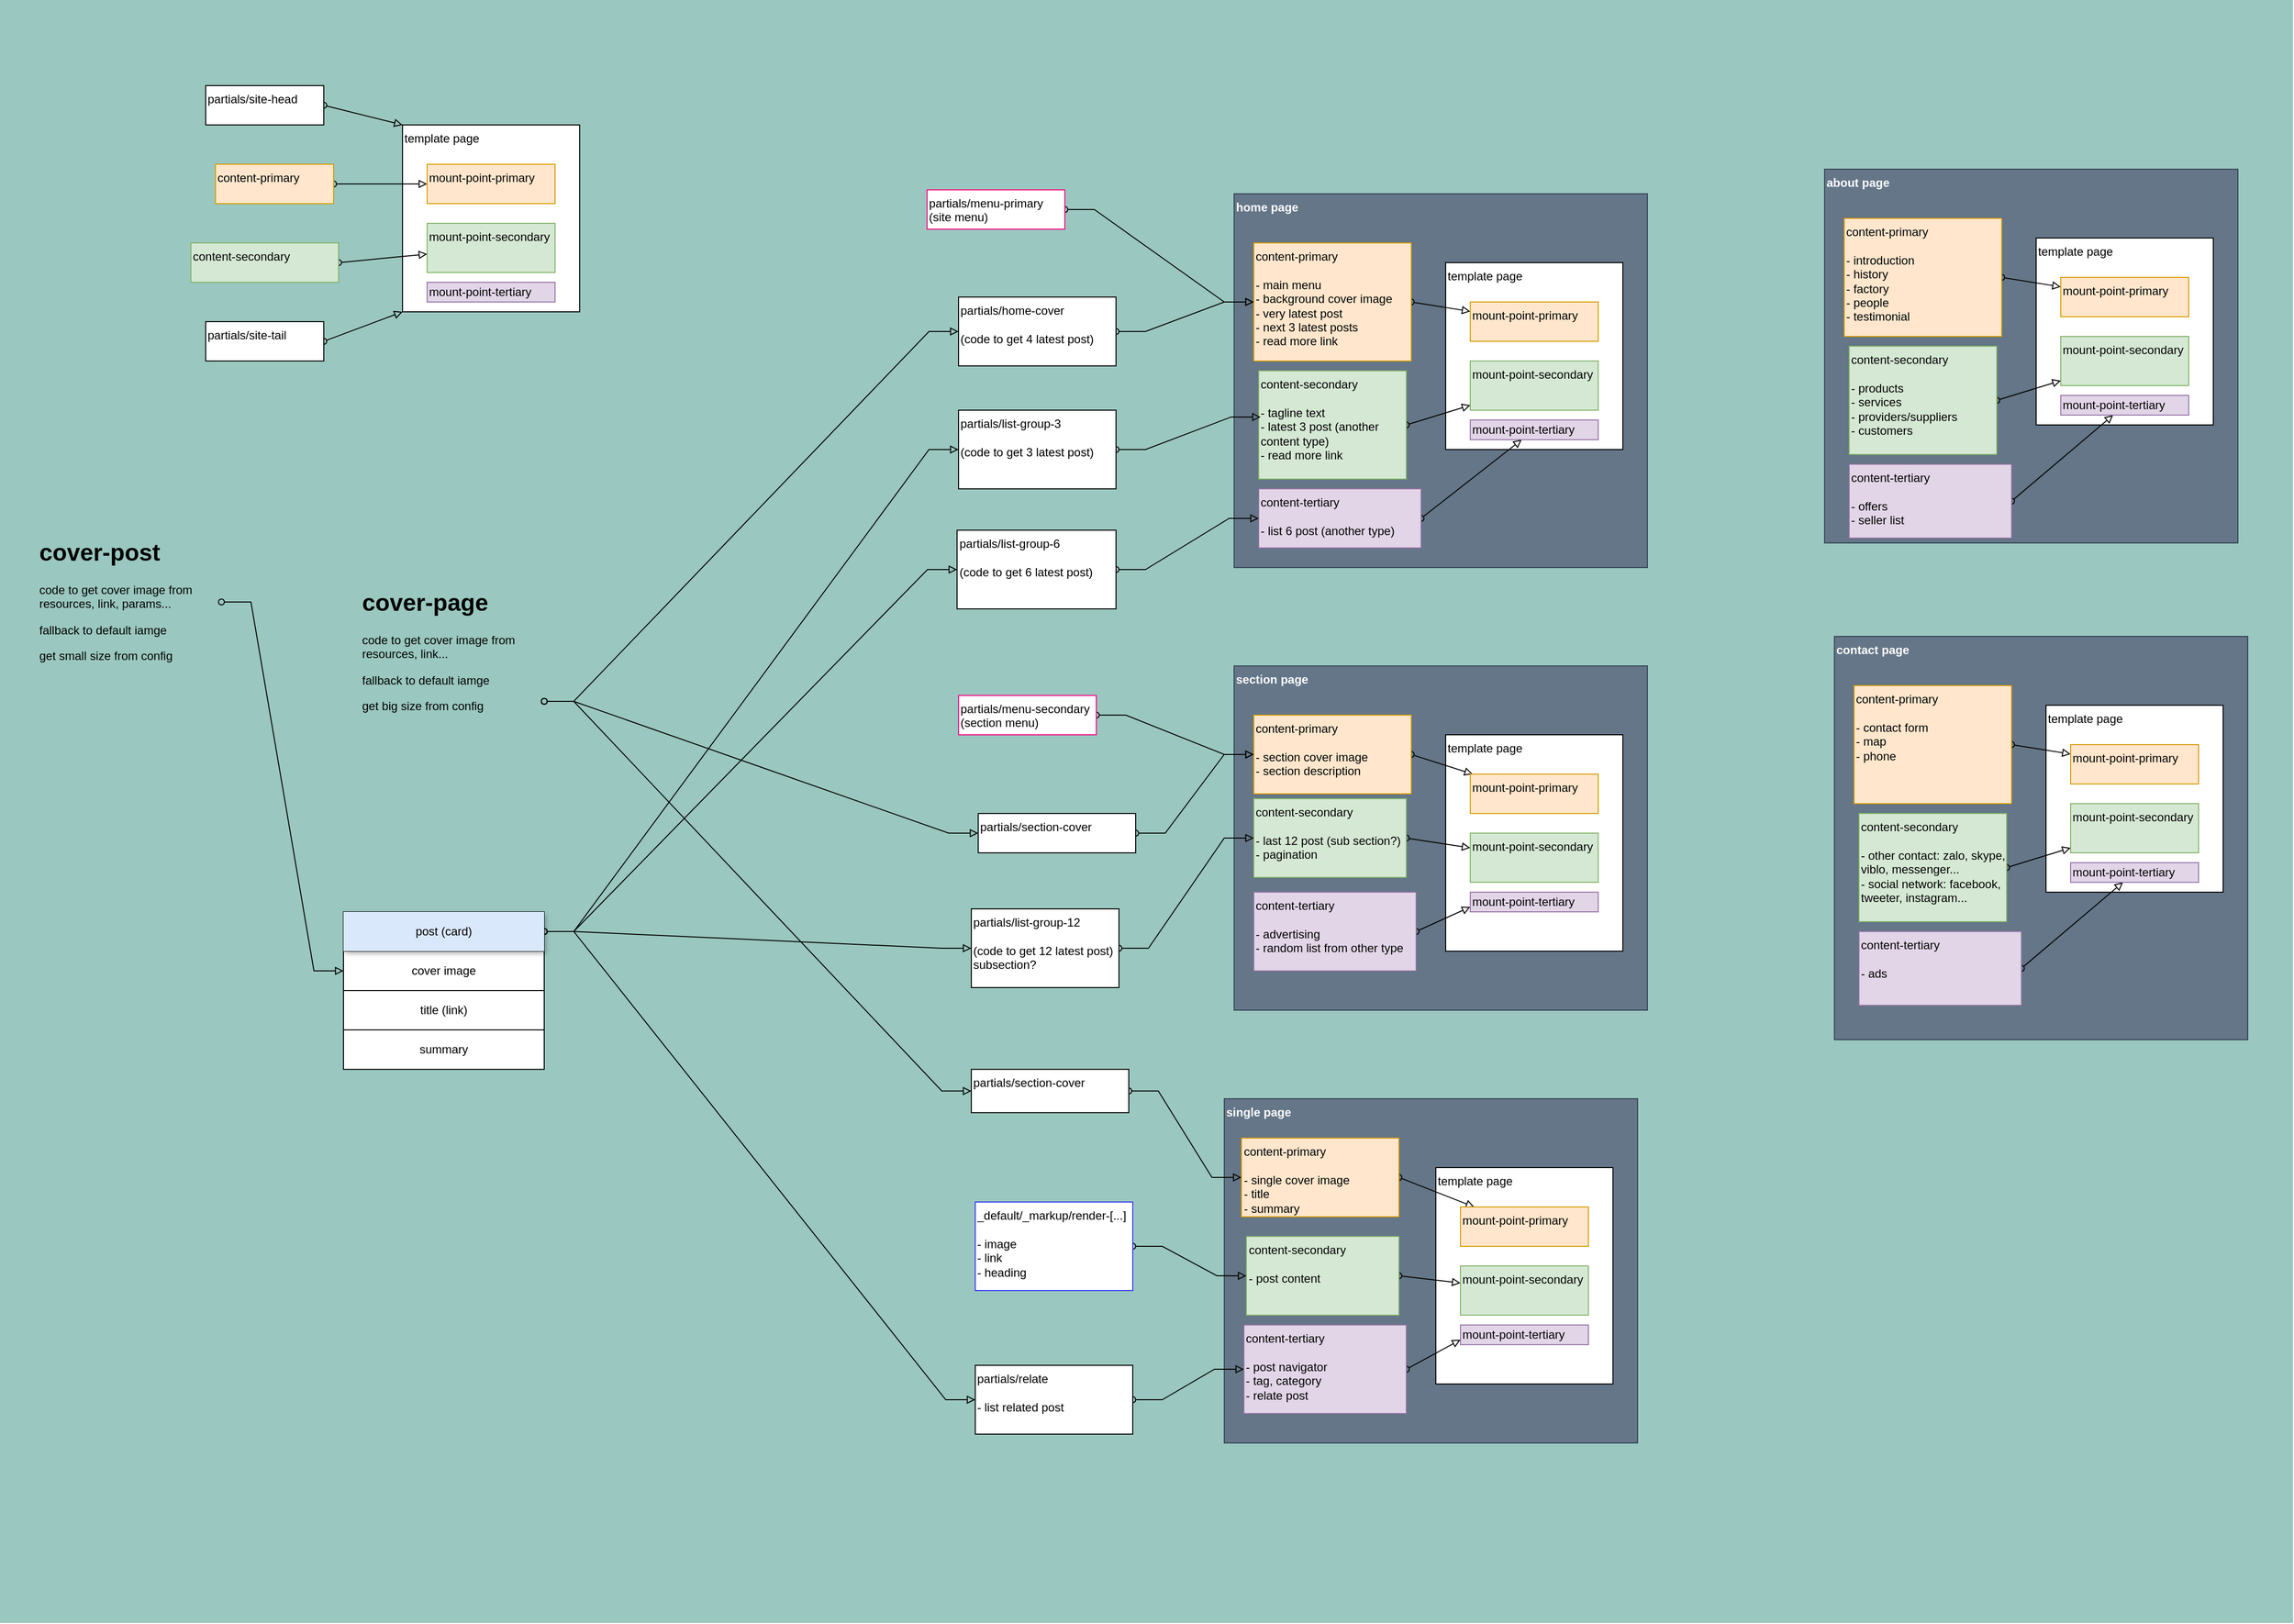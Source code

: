 <mxfile version="13.5.8" type="github">
  <diagram id="3CC6cZOWKc5HPjwIYp_i" name="Page-1">
    <mxGraphModel dx="5891" dy="1830" grid="0" gridSize="10" guides="1" tooltips="1" connect="1" arrows="1" fold="1" page="1" pageScale="1" pageWidth="2336" pageHeight="1654" background="none" math="0" shadow="0">
      <root>
        <mxCell id="0" />
        <mxCell id="1" parent="0" />
        <mxCell id="oxWnM6yqkFeoa61_ei15-1" value="" style="rounded=0;whiteSpace=wrap;html=1;strokeColor=none;fillColor=#9AC7BF;" vertex="1" parent="1">
          <mxGeometry x="-2336" width="2330" height="1650" as="geometry" />
        </mxCell>
        <mxCell id="9Z9RfsvURIoyUKrnc7gD-143" value="single page" style="rounded=0;whiteSpace=wrap;html=1;glass=0;fontSize=12;align=left;fillColor=#647687;strokeColor=#314354;fontColor=#ffffff;verticalAlign=top;fontStyle=1;" parent="1" vertex="1">
          <mxGeometry x="-1092" y="1117" width="420" height="350" as="geometry" />
        </mxCell>
        <mxCell id="9Z9RfsvURIoyUKrnc7gD-97" value="home page" style="rounded=0;whiteSpace=wrap;html=1;glass=0;fontSize=12;align=left;fillColor=#647687;strokeColor=#314354;fontColor=#ffffff;verticalAlign=top;fontStyle=1;" parent="1" vertex="1">
          <mxGeometry x="-1082" y="197" width="420" height="380" as="geometry" />
        </mxCell>
        <mxCell id="9Z9RfsvURIoyUKrnc7gD-37" value="template page" style="rounded=0;whiteSpace=wrap;html=1;align=left;verticalAlign=top;" parent="1" vertex="1">
          <mxGeometry x="-1927" y="127" width="180" height="190" as="geometry" />
        </mxCell>
        <mxCell id="9Z9RfsvURIoyUKrnc7gD-51" style="edgeStyle=none;rounded=0;orthogonalLoop=1;jettySize=auto;html=1;exitX=1;exitY=0.5;exitDx=0;exitDy=0;startArrow=oval;startFill=0;endArrow=block;endFill=0;fontSize=12;" parent="1" source="9Z9RfsvURIoyUKrnc7gD-38" target="9Z9RfsvURIoyUKrnc7gD-43" edge="1">
          <mxGeometry relative="1" as="geometry" />
        </mxCell>
        <mxCell id="9Z9RfsvURIoyUKrnc7gD-38" value="content-primary" style="rounded=0;whiteSpace=wrap;html=1;align=left;verticalAlign=top;fillColor=#ffe6cc;strokeColor=#d79b00;" parent="1" vertex="1">
          <mxGeometry x="-2117" y="167" width="120" height="40" as="geometry" />
        </mxCell>
        <mxCell id="9Z9RfsvURIoyUKrnc7gD-43" value="mount-point-primary" style="whiteSpace=wrap;html=1;rounded=0;align=left;verticalAlign=top;strokeColor=#d79b00;fillColor=#ffe6cc;" parent="1" vertex="1">
          <mxGeometry x="-1902" y="167" width="130" height="40" as="geometry" />
        </mxCell>
        <mxCell id="9Z9RfsvURIoyUKrnc7gD-45" value="mount-point-secondary" style="whiteSpace=wrap;html=1;rounded=0;align=left;verticalAlign=top;strokeColor=#82b366;fillColor=#d5e8d4;" parent="1" vertex="1">
          <mxGeometry x="-1902" y="227" width="130" height="50" as="geometry" />
        </mxCell>
        <mxCell id="9Z9RfsvURIoyUKrnc7gD-52" style="edgeStyle=none;rounded=0;orthogonalLoop=1;jettySize=auto;html=1;exitX=1;exitY=0.5;exitDx=0;exitDy=0;startArrow=oval;startFill=0;endArrow=block;endFill=0;fontSize=12;" parent="1" source="9Z9RfsvURIoyUKrnc7gD-46" target="9Z9RfsvURIoyUKrnc7gD-45" edge="1">
          <mxGeometry relative="1" as="geometry" />
        </mxCell>
        <mxCell id="9Z9RfsvURIoyUKrnc7gD-46" value="content-secondary" style="rounded=0;whiteSpace=wrap;html=1;align=left;verticalAlign=top;fillColor=#d5e8d4;strokeColor=#82b366;" parent="1" vertex="1">
          <mxGeometry x="-2142" y="247" width="150" height="40" as="geometry" />
        </mxCell>
        <mxCell id="9Z9RfsvURIoyUKrnc7gD-56" style="edgeStyle=none;rounded=0;orthogonalLoop=1;jettySize=auto;html=1;exitX=1;exitY=0.5;exitDx=0;exitDy=0;entryX=0;entryY=0;entryDx=0;entryDy=0;startArrow=oval;startFill=0;endArrow=block;endFill=0;fontSize=12;" parent="1" source="9Z9RfsvURIoyUKrnc7gD-53" target="9Z9RfsvURIoyUKrnc7gD-37" edge="1">
          <mxGeometry relative="1" as="geometry" />
        </mxCell>
        <mxCell id="9Z9RfsvURIoyUKrnc7gD-53" value="partials/site-head" style="rounded=0;whiteSpace=wrap;html=1;align=left;verticalAlign=top;" parent="1" vertex="1">
          <mxGeometry x="-2127" y="87" width="120" height="40" as="geometry" />
        </mxCell>
        <mxCell id="9Z9RfsvURIoyUKrnc7gD-55" style="edgeStyle=none;rounded=0;orthogonalLoop=1;jettySize=auto;html=1;exitX=1;exitY=0.5;exitDx=0;exitDy=0;entryX=0;entryY=1;entryDx=0;entryDy=0;startArrow=oval;startFill=0;endArrow=block;endFill=0;fontSize=12;" parent="1" source="9Z9RfsvURIoyUKrnc7gD-54" target="9Z9RfsvURIoyUKrnc7gD-37" edge="1">
          <mxGeometry relative="1" as="geometry" />
        </mxCell>
        <mxCell id="9Z9RfsvURIoyUKrnc7gD-54" value="partials/site-tail" style="rounded=0;whiteSpace=wrap;html=1;align=left;verticalAlign=top;" parent="1" vertex="1">
          <mxGeometry x="-2127" y="327" width="120" height="40" as="geometry" />
        </mxCell>
        <mxCell id="9Z9RfsvURIoyUKrnc7gD-68" value="template page" style="rounded=0;whiteSpace=wrap;html=1;align=left;verticalAlign=top;" parent="1" vertex="1">
          <mxGeometry x="-867" y="267" width="180" height="190" as="geometry" />
        </mxCell>
        <mxCell id="9Z9RfsvURIoyUKrnc7gD-69" style="edgeStyle=none;rounded=0;orthogonalLoop=1;jettySize=auto;html=1;exitX=1;exitY=0.5;exitDx=0;exitDy=0;startArrow=oval;startFill=0;endArrow=block;endFill=0;fontSize=12;" parent="1" source="9Z9RfsvURIoyUKrnc7gD-70" target="9Z9RfsvURIoyUKrnc7gD-71" edge="1">
          <mxGeometry relative="1" as="geometry" />
        </mxCell>
        <mxCell id="9Z9RfsvURIoyUKrnc7gD-70" value="content-primary&lt;br&gt;&lt;br&gt;- main menu&lt;br&gt;- background cover image&lt;br&gt;-&amp;nbsp;very latest post&lt;br&gt;- next 3 latest posts&lt;br&gt;- read more link" style="rounded=0;whiteSpace=wrap;html=1;align=left;verticalAlign=top;fillColor=#ffe6cc;strokeColor=#d79b00;" parent="1" vertex="1">
          <mxGeometry x="-1062" y="247" width="160" height="120" as="geometry" />
        </mxCell>
        <mxCell id="9Z9RfsvURIoyUKrnc7gD-71" value="mount-point-primary" style="whiteSpace=wrap;html=1;rounded=0;align=left;verticalAlign=top;strokeColor=#d79b00;fillColor=#ffe6cc;" parent="1" vertex="1">
          <mxGeometry x="-842" y="307" width="130" height="40" as="geometry" />
        </mxCell>
        <mxCell id="9Z9RfsvURIoyUKrnc7gD-72" value="mount-point-secondary" style="whiteSpace=wrap;html=1;rounded=0;align=left;verticalAlign=top;strokeColor=#82b366;fillColor=#d5e8d4;" parent="1" vertex="1">
          <mxGeometry x="-842" y="367" width="130" height="50" as="geometry" />
        </mxCell>
        <mxCell id="9Z9RfsvURIoyUKrnc7gD-73" style="edgeStyle=none;rounded=0;orthogonalLoop=1;jettySize=auto;html=1;exitX=1;exitY=0.5;exitDx=0;exitDy=0;startArrow=oval;startFill=0;endArrow=block;endFill=0;fontSize=12;" parent="1" source="9Z9RfsvURIoyUKrnc7gD-74" target="9Z9RfsvURIoyUKrnc7gD-72" edge="1">
          <mxGeometry relative="1" as="geometry" />
        </mxCell>
        <mxCell id="9Z9RfsvURIoyUKrnc7gD-74" value="content-secondary&lt;br&gt;&lt;br&gt;- tagline text&lt;br&gt;- latest 3 post (another content type)&lt;br&gt;- read more link" style="rounded=0;whiteSpace=wrap;html=1;align=left;verticalAlign=top;fillColor=#d5e8d4;strokeColor=#82b366;" parent="1" vertex="1">
          <mxGeometry x="-1057" y="377" width="150" height="110" as="geometry" />
        </mxCell>
        <mxCell id="9Z9RfsvURIoyUKrnc7gD-98" value="section page" style="rounded=0;whiteSpace=wrap;html=1;glass=0;fontSize=12;align=left;fillColor=#647687;strokeColor=#314354;fontColor=#ffffff;verticalAlign=top;fontStyle=1;" parent="1" vertex="1">
          <mxGeometry x="-1082" y="677" width="420" height="350" as="geometry" />
        </mxCell>
        <mxCell id="9Z9RfsvURIoyUKrnc7gD-99" value="template page" style="rounded=0;whiteSpace=wrap;html=1;align=left;verticalAlign=top;" parent="1" vertex="1">
          <mxGeometry x="-867" y="747" width="180" height="220" as="geometry" />
        </mxCell>
        <mxCell id="9Z9RfsvURIoyUKrnc7gD-100" style="edgeStyle=none;rounded=0;orthogonalLoop=1;jettySize=auto;html=1;exitX=1;exitY=0.5;exitDx=0;exitDy=0;startArrow=oval;startFill=0;endArrow=block;endFill=0;fontSize=12;" parent="1" source="9Z9RfsvURIoyUKrnc7gD-101" target="9Z9RfsvURIoyUKrnc7gD-102" edge="1">
          <mxGeometry relative="1" as="geometry" />
        </mxCell>
        <mxCell id="9Z9RfsvURIoyUKrnc7gD-101" value="content-primary&lt;br&gt;&lt;br&gt;- section cover image&lt;br&gt;- section description" style="rounded=0;whiteSpace=wrap;html=1;align=left;verticalAlign=top;fillColor=#ffe6cc;strokeColor=#d79b00;" parent="1" vertex="1">
          <mxGeometry x="-1062" y="727" width="160" height="80" as="geometry" />
        </mxCell>
        <mxCell id="9Z9RfsvURIoyUKrnc7gD-102" value="mount-point-primary" style="whiteSpace=wrap;html=1;rounded=0;align=left;verticalAlign=top;strokeColor=#d79b00;fillColor=#ffe6cc;" parent="1" vertex="1">
          <mxGeometry x="-842" y="787" width="130" height="40" as="geometry" />
        </mxCell>
        <mxCell id="9Z9RfsvURIoyUKrnc7gD-103" value="mount-point-secondary" style="whiteSpace=wrap;html=1;rounded=0;align=left;verticalAlign=top;strokeColor=#82b366;fillColor=#d5e8d4;" parent="1" vertex="1">
          <mxGeometry x="-842" y="847" width="130" height="50" as="geometry" />
        </mxCell>
        <mxCell id="9Z9RfsvURIoyUKrnc7gD-104" style="edgeStyle=none;rounded=0;orthogonalLoop=1;jettySize=auto;html=1;exitX=1;exitY=0.5;exitDx=0;exitDy=0;startArrow=oval;startFill=0;endArrow=block;endFill=0;fontSize=12;" parent="1" source="9Z9RfsvURIoyUKrnc7gD-105" target="9Z9RfsvURIoyUKrnc7gD-103" edge="1">
          <mxGeometry relative="1" as="geometry" />
        </mxCell>
        <mxCell id="9Z9RfsvURIoyUKrnc7gD-105" value="content-secondary&lt;br&gt;&lt;br&gt;- last 12 post (sub section?)&lt;br&gt;- pagination" style="rounded=0;whiteSpace=wrap;html=1;align=left;verticalAlign=top;fillColor=#d5e8d4;strokeColor=#82b366;" parent="1" vertex="1">
          <mxGeometry x="-1062" y="812" width="155" height="80" as="geometry" />
        </mxCell>
        <mxCell id="9Z9RfsvURIoyUKrnc7gD-107" value="" style="edgeStyle=entityRelationEdgeStyle;rounded=0;orthogonalLoop=1;jettySize=auto;html=1;startArrow=oval;startFill=0;endArrow=block;endFill=0;fontSize=12;" parent="1" source="9Z9RfsvURIoyUKrnc7gD-106" target="9Z9RfsvURIoyUKrnc7gD-70" edge="1">
          <mxGeometry relative="1" as="geometry" />
        </mxCell>
        <mxCell id="9Z9RfsvURIoyUKrnc7gD-106" value="partials/menu-primary&lt;br&gt;(site menu)" style="rounded=0;whiteSpace=wrap;html=1;align=left;verticalAlign=top;strokeColor=#FF0080;" parent="1" vertex="1">
          <mxGeometry x="-1394" y="193" width="140" height="40" as="geometry" />
        </mxCell>
        <mxCell id="9Z9RfsvURIoyUKrnc7gD-108" value="mount-point-tertiary" style="rounded=0;whiteSpace=wrap;html=1;glass=0;fontSize=12;align=left;fillColor=#e1d5e7;strokeColor=#9673a6;" parent="1" vertex="1">
          <mxGeometry x="-1902" y="287" width="130" height="20" as="geometry" />
        </mxCell>
        <mxCell id="9Z9RfsvURIoyUKrnc7gD-109" value="mount-point-tertiary" style="rounded=0;whiteSpace=wrap;html=1;glass=0;fontSize=12;align=left;fillColor=#e1d5e7;strokeColor=#9673a6;" parent="1" vertex="1">
          <mxGeometry x="-842" y="907" width="130" height="20" as="geometry" />
        </mxCell>
        <mxCell id="9Z9RfsvURIoyUKrnc7gD-111" style="edgeStyle=none;rounded=0;orthogonalLoop=1;jettySize=auto;html=1;exitX=1;exitY=0.5;exitDx=0;exitDy=0;entryX=0;entryY=0.75;entryDx=0;entryDy=0;startArrow=oval;startFill=0;endArrow=block;endFill=0;fontSize=12;" parent="1" source="9Z9RfsvURIoyUKrnc7gD-110" target="9Z9RfsvURIoyUKrnc7gD-109" edge="1">
          <mxGeometry relative="1" as="geometry" />
        </mxCell>
        <mxCell id="9Z9RfsvURIoyUKrnc7gD-110" value="content-tertiary&lt;br&gt;&lt;br&gt;- advertising&lt;br&gt;- random list from other type" style="rounded=0;whiteSpace=wrap;html=1;align=left;verticalAlign=top;fillColor=#e1d5e7;strokeColor=#9673a6;" parent="1" vertex="1">
          <mxGeometry x="-1062" y="907" width="165" height="80" as="geometry" />
        </mxCell>
        <mxCell id="9Z9RfsvURIoyUKrnc7gD-115" style="edgeStyle=entityRelationEdgeStyle;rounded=0;orthogonalLoop=1;jettySize=auto;html=1;exitX=1;exitY=0.5;exitDx=0;exitDy=0;entryX=0;entryY=0.5;entryDx=0;entryDy=0;startArrow=oval;startFill=0;endArrow=block;endFill=0;fontSize=12;" parent="1" source="9Z9RfsvURIoyUKrnc7gD-114" target="9Z9RfsvURIoyUKrnc7gD-70" edge="1">
          <mxGeometry relative="1" as="geometry" />
        </mxCell>
        <mxCell id="9Z9RfsvURIoyUKrnc7gD-114" value="partials/home-cover&lt;br&gt;&lt;br&gt;(code to get 4 latest post)" style="rounded=0;whiteSpace=wrap;html=1;align=left;verticalAlign=top;" parent="1" vertex="1">
          <mxGeometry x="-1362" y="302" width="160" height="70" as="geometry" />
        </mxCell>
        <mxCell id="9Z9RfsvURIoyUKrnc7gD-117" style="edgeStyle=entityRelationEdgeStyle;rounded=0;orthogonalLoop=1;jettySize=auto;html=1;exitX=1;exitY=0.5;exitDx=0;exitDy=0;entryX=0.013;entryY=0.427;entryDx=0;entryDy=0;entryPerimeter=0;startArrow=oval;startFill=0;endArrow=block;endFill=0;fontSize=12;" parent="1" source="9Z9RfsvURIoyUKrnc7gD-116" target="9Z9RfsvURIoyUKrnc7gD-74" edge="1">
          <mxGeometry relative="1" as="geometry" />
        </mxCell>
        <mxCell id="9Z9RfsvURIoyUKrnc7gD-116" value="partials/list-group-3&lt;br&gt;&lt;br&gt;(code to get 3 latest post)" style="rounded=0;whiteSpace=wrap;html=1;align=left;verticalAlign=top;" parent="1" vertex="1">
          <mxGeometry x="-1362" y="417" width="160" height="80" as="geometry" />
        </mxCell>
        <mxCell id="9Z9RfsvURIoyUKrnc7gD-120" style="edgeStyle=none;rounded=0;orthogonalLoop=1;jettySize=auto;html=1;exitX=1;exitY=0.5;exitDx=0;exitDy=0;startArrow=oval;startFill=0;endArrow=block;endFill=0;fontSize=12;" parent="1" source="9Z9RfsvURIoyUKrnc7gD-118" target="9Z9RfsvURIoyUKrnc7gD-119" edge="1">
          <mxGeometry relative="1" as="geometry" />
        </mxCell>
        <mxCell id="9Z9RfsvURIoyUKrnc7gD-118" value="content-tertiary&lt;br&gt;&lt;br&gt;- list 6 post (another type)" style="rounded=0;whiteSpace=wrap;html=1;align=left;verticalAlign=top;fillColor=#e1d5e7;strokeColor=#9673a6;" parent="1" vertex="1">
          <mxGeometry x="-1057" y="497" width="165" height="60" as="geometry" />
        </mxCell>
        <mxCell id="9Z9RfsvURIoyUKrnc7gD-119" value="mount-point-tertiary" style="rounded=0;whiteSpace=wrap;html=1;glass=0;fontSize=12;align=left;fillColor=#e1d5e7;strokeColor=#9673a6;" parent="1" vertex="1">
          <mxGeometry x="-842" y="427" width="130" height="20" as="geometry" />
        </mxCell>
        <mxCell id="9Z9RfsvURIoyUKrnc7gD-122" style="edgeStyle=entityRelationEdgeStyle;rounded=0;orthogonalLoop=1;jettySize=auto;html=1;exitX=1;exitY=0.5;exitDx=0;exitDy=0;startArrow=oval;startFill=0;endArrow=block;endFill=0;fontSize=12;" parent="1" source="9Z9RfsvURIoyUKrnc7gD-121" target="9Z9RfsvURIoyUKrnc7gD-118" edge="1">
          <mxGeometry relative="1" as="geometry" />
        </mxCell>
        <mxCell id="9Z9RfsvURIoyUKrnc7gD-121" value="partials/list-group-6&lt;br&gt;&lt;br&gt;(code to get 6 latest post)" style="rounded=0;whiteSpace=wrap;html=1;align=left;verticalAlign=top;" parent="1" vertex="1">
          <mxGeometry x="-1363.5" y="539" width="161.5" height="80" as="geometry" />
        </mxCell>
        <mxCell id="9Z9RfsvURIoyUKrnc7gD-125" style="edgeStyle=entityRelationEdgeStyle;rounded=0;orthogonalLoop=1;jettySize=auto;html=1;exitX=1;exitY=0.75;exitDx=0;exitDy=0;startArrow=oval;startFill=0;endArrow=block;endFill=0;fontSize=12;" parent="1" source="9Z9RfsvURIoyUKrnc7gD-124" target="9Z9RfsvURIoyUKrnc7gD-114" edge="1">
          <mxGeometry relative="1" as="geometry" />
        </mxCell>
        <mxCell id="9Z9RfsvURIoyUKrnc7gD-128" style="edgeStyle=entityRelationEdgeStyle;rounded=0;orthogonalLoop=1;jettySize=auto;html=1;exitX=1;exitY=0.75;exitDx=0;exitDy=0;entryX=0;entryY=0.5;entryDx=0;entryDy=0;startArrow=oval;startFill=0;endArrow=block;endFill=0;fontSize=12;" parent="1" source="9Z9RfsvURIoyUKrnc7gD-124" target="9Z9RfsvURIoyUKrnc7gD-127" edge="1">
          <mxGeometry relative="1" as="geometry" />
        </mxCell>
        <mxCell id="9Z9RfsvURIoyUKrnc7gD-154" style="edgeStyle=entityRelationEdgeStyle;rounded=0;orthogonalLoop=1;jettySize=auto;html=1;exitX=1;exitY=0.75;exitDx=0;exitDy=0;startArrow=oval;startFill=0;endArrow=block;endFill=0;fontSize=12;entryX=0;entryY=0.5;entryDx=0;entryDy=0;" parent="1" source="9Z9RfsvURIoyUKrnc7gD-124" target="9Z9RfsvURIoyUKrnc7gD-215" edge="1">
          <mxGeometry relative="1" as="geometry">
            <mxPoint x="-1252" y="1237" as="targetPoint" />
          </mxGeometry>
        </mxCell>
        <mxCell id="9Z9RfsvURIoyUKrnc7gD-124" value="&lt;h1&gt;cover-page&lt;/h1&gt;&lt;p&gt;code to get cover image from resources, link...&lt;/p&gt;&lt;p&gt;fallback to default iamge&lt;/p&gt;&lt;p&gt;get big size from config&lt;/p&gt;" style="text;html=1;strokeColor=none;fillColor=none;spacing=5;spacingTop=-20;whiteSpace=wrap;overflow=hidden;rounded=0;" parent="1" vertex="1">
          <mxGeometry x="-1973" y="593" width="190" height="160" as="geometry" />
        </mxCell>
        <mxCell id="9Z9RfsvURIoyUKrnc7gD-137" style="edgeStyle=entityRelationEdgeStyle;rounded=0;orthogonalLoop=1;jettySize=auto;html=1;exitX=1;exitY=0.5;exitDx=0;exitDy=0;startArrow=oval;startFill=0;endArrow=block;endFill=0;fontSize=12;" parent="1" source="9Z9RfsvURIoyUKrnc7gD-127" target="9Z9RfsvURIoyUKrnc7gD-101" edge="1">
          <mxGeometry relative="1" as="geometry" />
        </mxCell>
        <mxCell id="9Z9RfsvURIoyUKrnc7gD-127" value="partials/section-cover" style="rounded=0;whiteSpace=wrap;html=1;align=left;verticalAlign=top;" parent="1" vertex="1">
          <mxGeometry x="-1342" y="827" width="160" height="40" as="geometry" />
        </mxCell>
        <mxCell id="9Z9RfsvURIoyUKrnc7gD-133" style="edgeStyle=entityRelationEdgeStyle;rounded=0;orthogonalLoop=1;jettySize=auto;html=1;startArrow=oval;startFill=0;endArrow=block;endFill=0;fontSize=12;exitX=1;exitY=0.5;exitDx=0;exitDy=0;entryX=0;entryY=0.5;entryDx=0;entryDy=0;" parent="1" source="9Z9RfsvURIoyUKrnc7gD-129" target="9Z9RfsvURIoyUKrnc7gD-199" edge="1">
          <mxGeometry relative="1" as="geometry">
            <mxPoint x="-1622" y="627" as="sourcePoint" />
            <mxPoint x="-1582" y="702" as="targetPoint" />
          </mxGeometry>
        </mxCell>
        <mxCell id="9Z9RfsvURIoyUKrnc7gD-129" value="&lt;h1&gt;cover-post&lt;/h1&gt;&lt;p&gt;code to get cover image from resources, link, params...&lt;/p&gt;&lt;p&gt;fallback to default iamge&lt;/p&gt;&lt;p&gt;get small size from config&lt;/p&gt;" style="text;html=1;strokeColor=none;fillColor=none;spacing=5;spacingTop=-20;whiteSpace=wrap;overflow=hidden;rounded=0;" parent="1" vertex="1">
          <mxGeometry x="-2301" y="542" width="190" height="140" as="geometry" />
        </mxCell>
        <mxCell id="9Z9RfsvURIoyUKrnc7gD-131" style="edgeStyle=entityRelationEdgeStyle;rounded=0;orthogonalLoop=1;jettySize=auto;html=1;entryX=0;entryY=0.5;entryDx=0;entryDy=0;startArrow=oval;startFill=0;endArrow=block;endFill=0;fontSize=12;exitX=1;exitY=0.5;exitDx=0;exitDy=0;" parent="1" source="9Z9RfsvURIoyUKrnc7gD-197" target="9Z9RfsvURIoyUKrnc7gD-116" edge="1">
          <mxGeometry relative="1" as="geometry">
            <mxPoint x="-1528" y="554" as="sourcePoint" />
          </mxGeometry>
        </mxCell>
        <mxCell id="9Z9RfsvURIoyUKrnc7gD-132" style="edgeStyle=entityRelationEdgeStyle;rounded=0;orthogonalLoop=1;jettySize=auto;html=1;startArrow=oval;startFill=0;endArrow=block;endFill=0;fontSize=12;" parent="1" source="9Z9RfsvURIoyUKrnc7gD-197" target="9Z9RfsvURIoyUKrnc7gD-121" edge="1">
          <mxGeometry relative="1" as="geometry">
            <mxPoint x="-1505" y="512" as="sourcePoint" />
          </mxGeometry>
        </mxCell>
        <mxCell id="9Z9RfsvURIoyUKrnc7gD-136" style="edgeStyle=entityRelationEdgeStyle;rounded=0;orthogonalLoop=1;jettySize=auto;html=1;startArrow=oval;startFill=0;endArrow=block;endFill=0;fontSize=12;entryX=0;entryY=0.5;entryDx=0;entryDy=0;" parent="1" source="9Z9RfsvURIoyUKrnc7gD-197" target="9Z9RfsvURIoyUKrnc7gD-134" edge="1">
          <mxGeometry relative="1" as="geometry">
            <mxPoint x="-1462" y="724.5" as="sourcePoint" />
            <mxPoint x="-1362" y="947" as="targetPoint" />
          </mxGeometry>
        </mxCell>
        <mxCell id="9Z9RfsvURIoyUKrnc7gD-138" style="edgeStyle=entityRelationEdgeStyle;rounded=0;orthogonalLoop=1;jettySize=auto;html=1;exitX=1;exitY=0.5;exitDx=0;exitDy=0;startArrow=oval;startFill=0;endArrow=block;endFill=0;fontSize=12;" parent="1" source="9Z9RfsvURIoyUKrnc7gD-134" target="9Z9RfsvURIoyUKrnc7gD-105" edge="1">
          <mxGeometry relative="1" as="geometry" />
        </mxCell>
        <mxCell id="9Z9RfsvURIoyUKrnc7gD-134" value="partials/list-group-12&lt;br&gt;&lt;br&gt;(code to get 12 latest post)&lt;br&gt;subsection?&lt;br&gt;" style="rounded=0;whiteSpace=wrap;html=1;align=left;verticalAlign=top;" parent="1" vertex="1">
          <mxGeometry x="-1349" y="924" width="150" height="80" as="geometry" />
        </mxCell>
        <mxCell id="9Z9RfsvURIoyUKrnc7gD-142" style="edgeStyle=entityRelationEdgeStyle;rounded=0;orthogonalLoop=1;jettySize=auto;html=1;exitX=1;exitY=0.5;exitDx=0;exitDy=0;entryX=0;entryY=0.5;entryDx=0;entryDy=0;startArrow=oval;startFill=0;endArrow=block;endFill=0;fontSize=12;" parent="1" source="9Z9RfsvURIoyUKrnc7gD-140" target="9Z9RfsvURIoyUKrnc7gD-101" edge="1">
          <mxGeometry relative="1" as="geometry" />
        </mxCell>
        <mxCell id="9Z9RfsvURIoyUKrnc7gD-140" value="partials/menu-secondary&lt;br&gt;(section menu)" style="rounded=0;whiteSpace=wrap;html=1;align=left;verticalAlign=top;strokeColor=#FF0080;" parent="1" vertex="1">
          <mxGeometry x="-1362" y="707" width="140" height="40" as="geometry" />
        </mxCell>
        <mxCell id="9Z9RfsvURIoyUKrnc7gD-144" value="template page" style="rounded=0;whiteSpace=wrap;html=1;align=left;verticalAlign=top;" parent="1" vertex="1">
          <mxGeometry x="-877" y="1187" width="180" height="220" as="geometry" />
        </mxCell>
        <mxCell id="9Z9RfsvURIoyUKrnc7gD-145" style="edgeStyle=none;rounded=0;orthogonalLoop=1;jettySize=auto;html=1;exitX=1;exitY=0.5;exitDx=0;exitDy=0;startArrow=oval;startFill=0;endArrow=block;endFill=0;fontSize=12;" parent="1" source="9Z9RfsvURIoyUKrnc7gD-146" target="9Z9RfsvURIoyUKrnc7gD-147" edge="1">
          <mxGeometry relative="1" as="geometry" />
        </mxCell>
        <mxCell id="9Z9RfsvURIoyUKrnc7gD-146" value="content-primary&lt;br&gt;&lt;br&gt;- single cover image&lt;br&gt;- title&lt;br&gt;- summary" style="rounded=0;whiteSpace=wrap;html=1;align=left;verticalAlign=top;fillColor=#ffe6cc;strokeColor=#d79b00;" parent="1" vertex="1">
          <mxGeometry x="-1074.5" y="1157" width="160" height="80" as="geometry" />
        </mxCell>
        <mxCell id="9Z9RfsvURIoyUKrnc7gD-147" value="mount-point-primary" style="whiteSpace=wrap;html=1;rounded=0;align=left;verticalAlign=top;strokeColor=#d79b00;fillColor=#ffe6cc;" parent="1" vertex="1">
          <mxGeometry x="-852" y="1227" width="130" height="40" as="geometry" />
        </mxCell>
        <mxCell id="9Z9RfsvURIoyUKrnc7gD-148" value="mount-point-secondary" style="whiteSpace=wrap;html=1;rounded=0;align=left;verticalAlign=top;strokeColor=#82b366;fillColor=#d5e8d4;" parent="1" vertex="1">
          <mxGeometry x="-852" y="1287" width="130" height="50" as="geometry" />
        </mxCell>
        <mxCell id="9Z9RfsvURIoyUKrnc7gD-149" style="edgeStyle=none;rounded=0;orthogonalLoop=1;jettySize=auto;html=1;exitX=1;exitY=0.5;exitDx=0;exitDy=0;startArrow=oval;startFill=0;endArrow=block;endFill=0;fontSize=12;" parent="1" source="9Z9RfsvURIoyUKrnc7gD-150" target="9Z9RfsvURIoyUKrnc7gD-148" edge="1">
          <mxGeometry relative="1" as="geometry" />
        </mxCell>
        <mxCell id="9Z9RfsvURIoyUKrnc7gD-150" value="content-secondary&lt;br&gt;&lt;br&gt;- post content" style="rounded=0;whiteSpace=wrap;html=1;align=left;verticalAlign=top;fillColor=#d5e8d4;strokeColor=#82b366;" parent="1" vertex="1">
          <mxGeometry x="-1069.5" y="1257" width="155" height="80" as="geometry" />
        </mxCell>
        <mxCell id="9Z9RfsvURIoyUKrnc7gD-151" value="mount-point-tertiary" style="rounded=0;whiteSpace=wrap;html=1;glass=0;fontSize=12;align=left;fillColor=#e1d5e7;strokeColor=#9673a6;" parent="1" vertex="1">
          <mxGeometry x="-852" y="1347" width="130" height="20" as="geometry" />
        </mxCell>
        <mxCell id="9Z9RfsvURIoyUKrnc7gD-152" style="edgeStyle=none;rounded=0;orthogonalLoop=1;jettySize=auto;html=1;exitX=1;exitY=0.5;exitDx=0;exitDy=0;entryX=0;entryY=0.75;entryDx=0;entryDy=0;startArrow=oval;startFill=0;endArrow=block;endFill=0;fontSize=12;" parent="1" source="9Z9RfsvURIoyUKrnc7gD-153" target="9Z9RfsvURIoyUKrnc7gD-151" edge="1">
          <mxGeometry relative="1" as="geometry" />
        </mxCell>
        <mxCell id="9Z9RfsvURIoyUKrnc7gD-153" value="content-tertiary&lt;br&gt;&lt;br&gt;- post navigator&lt;br&gt;- tag, category&lt;br&gt;- relate post" style="rounded=0;whiteSpace=wrap;html=1;align=left;verticalAlign=top;fillColor=#e1d5e7;strokeColor=#9673a6;" parent="1" vertex="1">
          <mxGeometry x="-1072" y="1347" width="165" height="90" as="geometry" />
        </mxCell>
        <mxCell id="9Z9RfsvURIoyUKrnc7gD-156" style="edgeStyle=entityRelationEdgeStyle;rounded=0;orthogonalLoop=1;jettySize=auto;html=1;exitX=1;exitY=0.5;exitDx=0;exitDy=0;startArrow=oval;startFill=0;endArrow=block;endFill=0;fontSize=12;" parent="1" source="9Z9RfsvURIoyUKrnc7gD-155" target="9Z9RfsvURIoyUKrnc7gD-150" edge="1">
          <mxGeometry relative="1" as="geometry" />
        </mxCell>
        <mxCell id="9Z9RfsvURIoyUKrnc7gD-155" value="_default/_markup/render-[...]&lt;br&gt;&lt;br&gt;- image&lt;br&gt;- link&lt;br&gt;- heading" style="rounded=0;whiteSpace=wrap;html=1;align=left;verticalAlign=top;strokeColor=#3333FF;" parent="1" vertex="1">
          <mxGeometry x="-1345" y="1222" width="160" height="90" as="geometry" />
        </mxCell>
        <mxCell id="9Z9RfsvURIoyUKrnc7gD-158" style="edgeStyle=entityRelationEdgeStyle;rounded=0;orthogonalLoop=1;jettySize=auto;html=1;exitX=1;exitY=0.5;exitDx=0;exitDy=0;startArrow=oval;startFill=0;endArrow=block;endFill=0;fontSize=12;" parent="1" source="9Z9RfsvURIoyUKrnc7gD-157" target="9Z9RfsvURIoyUKrnc7gD-153" edge="1">
          <mxGeometry relative="1" as="geometry" />
        </mxCell>
        <mxCell id="9Z9RfsvURIoyUKrnc7gD-157" value="partials/relate&lt;br&gt;&lt;br&gt;- list related post" style="rounded=0;whiteSpace=wrap;html=1;align=left;verticalAlign=top;" parent="1" vertex="1">
          <mxGeometry x="-1345" y="1388" width="160" height="70" as="geometry" />
        </mxCell>
        <mxCell id="9Z9RfsvURIoyUKrnc7gD-160" value="about page" style="rounded=0;whiteSpace=wrap;html=1;glass=0;fontSize=12;align=left;fillColor=#647687;strokeColor=#314354;fontColor=#ffffff;verticalAlign=top;fontStyle=1;" parent="1" vertex="1">
          <mxGeometry x="-482" y="172" width="420" height="380" as="geometry" />
        </mxCell>
        <mxCell id="9Z9RfsvURIoyUKrnc7gD-161" value="template page" style="rounded=0;whiteSpace=wrap;html=1;align=left;verticalAlign=top;" parent="1" vertex="1">
          <mxGeometry x="-267" y="242" width="180" height="190" as="geometry" />
        </mxCell>
        <mxCell id="9Z9RfsvURIoyUKrnc7gD-162" style="edgeStyle=none;rounded=0;orthogonalLoop=1;jettySize=auto;html=1;exitX=1;exitY=0.5;exitDx=0;exitDy=0;startArrow=oval;startFill=0;endArrow=block;endFill=0;fontSize=12;" parent="1" source="9Z9RfsvURIoyUKrnc7gD-163" target="9Z9RfsvURIoyUKrnc7gD-164" edge="1">
          <mxGeometry relative="1" as="geometry" />
        </mxCell>
        <mxCell id="9Z9RfsvURIoyUKrnc7gD-163" value="content-primary&lt;br&gt;&lt;br&gt;- introduction&lt;br&gt;- history&lt;br&gt;- factory&lt;br&gt;- people&lt;br&gt;- testimonial" style="rounded=0;whiteSpace=wrap;html=1;align=left;verticalAlign=top;fillColor=#ffe6cc;strokeColor=#d79b00;" parent="1" vertex="1">
          <mxGeometry x="-462" y="222" width="160" height="120" as="geometry" />
        </mxCell>
        <mxCell id="9Z9RfsvURIoyUKrnc7gD-164" value="mount-point-primary" style="whiteSpace=wrap;html=1;rounded=0;align=left;verticalAlign=top;strokeColor=#d79b00;fillColor=#ffe6cc;" parent="1" vertex="1">
          <mxGeometry x="-242" y="282" width="130" height="40" as="geometry" />
        </mxCell>
        <mxCell id="9Z9RfsvURIoyUKrnc7gD-165" value="mount-point-secondary" style="whiteSpace=wrap;html=1;rounded=0;align=left;verticalAlign=top;strokeColor=#82b366;fillColor=#d5e8d4;" parent="1" vertex="1">
          <mxGeometry x="-242" y="342" width="130" height="50" as="geometry" />
        </mxCell>
        <mxCell id="9Z9RfsvURIoyUKrnc7gD-166" style="edgeStyle=none;rounded=0;orthogonalLoop=1;jettySize=auto;html=1;exitX=1;exitY=0.5;exitDx=0;exitDy=0;startArrow=oval;startFill=0;endArrow=block;endFill=0;fontSize=12;" parent="1" source="9Z9RfsvURIoyUKrnc7gD-167" target="9Z9RfsvURIoyUKrnc7gD-165" edge="1">
          <mxGeometry relative="1" as="geometry" />
        </mxCell>
        <mxCell id="9Z9RfsvURIoyUKrnc7gD-167" value="content-secondary&lt;br&gt;&lt;br&gt;- products&lt;br&gt;- services&lt;br&gt;- providers/suppliers&lt;br&gt;- customers" style="rounded=0;whiteSpace=wrap;html=1;align=left;verticalAlign=top;fillColor=#d5e8d4;strokeColor=#82b366;" parent="1" vertex="1">
          <mxGeometry x="-457" y="352" width="150" height="110" as="geometry" />
        </mxCell>
        <mxCell id="9Z9RfsvURIoyUKrnc7gD-168" style="edgeStyle=none;rounded=0;orthogonalLoop=1;jettySize=auto;html=1;exitX=1;exitY=0.5;exitDx=0;exitDy=0;startArrow=oval;startFill=0;endArrow=block;endFill=0;fontSize=12;" parent="1" source="9Z9RfsvURIoyUKrnc7gD-169" target="9Z9RfsvURIoyUKrnc7gD-170" edge="1">
          <mxGeometry relative="1" as="geometry" />
        </mxCell>
        <mxCell id="9Z9RfsvURIoyUKrnc7gD-169" value="content-tertiary&lt;br&gt;&lt;br&gt;- offers&lt;br&gt;- seller list" style="rounded=0;whiteSpace=wrap;html=1;align=left;verticalAlign=top;fillColor=#e1d5e7;strokeColor=#9673a6;" parent="1" vertex="1">
          <mxGeometry x="-457" y="472" width="165" height="75" as="geometry" />
        </mxCell>
        <mxCell id="9Z9RfsvURIoyUKrnc7gD-170" value="mount-point-tertiary" style="rounded=0;whiteSpace=wrap;html=1;glass=0;fontSize=12;align=left;fillColor=#e1d5e7;strokeColor=#9673a6;" parent="1" vertex="1">
          <mxGeometry x="-242" y="402" width="130" height="20" as="geometry" />
        </mxCell>
        <mxCell id="9Z9RfsvURIoyUKrnc7gD-171" value="contact page" style="rounded=0;whiteSpace=wrap;html=1;glass=0;fontSize=12;align=left;fillColor=#647687;strokeColor=#314354;fontColor=#ffffff;verticalAlign=top;fontStyle=1;" parent="1" vertex="1">
          <mxGeometry x="-472" y="647" width="420" height="410" as="geometry" />
        </mxCell>
        <mxCell id="9Z9RfsvURIoyUKrnc7gD-172" value="template page" style="rounded=0;whiteSpace=wrap;html=1;align=left;verticalAlign=top;" parent="1" vertex="1">
          <mxGeometry x="-257" y="717" width="180" height="190" as="geometry" />
        </mxCell>
        <mxCell id="9Z9RfsvURIoyUKrnc7gD-173" style="edgeStyle=none;rounded=0;orthogonalLoop=1;jettySize=auto;html=1;exitX=1;exitY=0.5;exitDx=0;exitDy=0;startArrow=oval;startFill=0;endArrow=block;endFill=0;fontSize=12;" parent="1" source="9Z9RfsvURIoyUKrnc7gD-174" target="9Z9RfsvURIoyUKrnc7gD-175" edge="1">
          <mxGeometry relative="1" as="geometry" />
        </mxCell>
        <mxCell id="9Z9RfsvURIoyUKrnc7gD-174" value="content-primary&lt;br&gt;&lt;br&gt;- contact form&lt;br&gt;- map&lt;br&gt;- phone" style="rounded=0;whiteSpace=wrap;html=1;align=left;verticalAlign=top;fillColor=#ffe6cc;strokeColor=#d79b00;" parent="1" vertex="1">
          <mxGeometry x="-452" y="697" width="160" height="120" as="geometry" />
        </mxCell>
        <mxCell id="9Z9RfsvURIoyUKrnc7gD-175" value="mount-point-primary" style="whiteSpace=wrap;html=1;rounded=0;align=left;verticalAlign=top;strokeColor=#d79b00;fillColor=#ffe6cc;" parent="1" vertex="1">
          <mxGeometry x="-232" y="757" width="130" height="40" as="geometry" />
        </mxCell>
        <mxCell id="9Z9RfsvURIoyUKrnc7gD-176" value="mount-point-secondary" style="whiteSpace=wrap;html=1;rounded=0;align=left;verticalAlign=top;strokeColor=#82b366;fillColor=#d5e8d4;" parent="1" vertex="1">
          <mxGeometry x="-232" y="817" width="130" height="50" as="geometry" />
        </mxCell>
        <mxCell id="9Z9RfsvURIoyUKrnc7gD-177" style="edgeStyle=none;rounded=0;orthogonalLoop=1;jettySize=auto;html=1;exitX=1;exitY=0.5;exitDx=0;exitDy=0;startArrow=oval;startFill=0;endArrow=block;endFill=0;fontSize=12;" parent="1" source="9Z9RfsvURIoyUKrnc7gD-178" target="9Z9RfsvURIoyUKrnc7gD-176" edge="1">
          <mxGeometry relative="1" as="geometry" />
        </mxCell>
        <mxCell id="9Z9RfsvURIoyUKrnc7gD-178" value="content-secondary&lt;br&gt;&lt;br&gt;- other contact: zalo, skype, viblo, messenger...&lt;br&gt;- social network: facebook, tweeter, instagram..." style="rounded=0;whiteSpace=wrap;html=1;align=left;verticalAlign=top;fillColor=#d5e8d4;strokeColor=#82b366;" parent="1" vertex="1">
          <mxGeometry x="-447" y="827" width="150" height="110" as="geometry" />
        </mxCell>
        <mxCell id="9Z9RfsvURIoyUKrnc7gD-179" style="edgeStyle=none;rounded=0;orthogonalLoop=1;jettySize=auto;html=1;exitX=1;exitY=0.5;exitDx=0;exitDy=0;startArrow=oval;startFill=0;endArrow=block;endFill=0;fontSize=12;" parent="1" source="9Z9RfsvURIoyUKrnc7gD-180" target="9Z9RfsvURIoyUKrnc7gD-181" edge="1">
          <mxGeometry relative="1" as="geometry" />
        </mxCell>
        <mxCell id="9Z9RfsvURIoyUKrnc7gD-180" value="content-tertiary&lt;br&gt;&lt;br&gt;- ads" style="rounded=0;whiteSpace=wrap;html=1;align=left;verticalAlign=top;fillColor=#e1d5e7;strokeColor=#9673a6;" parent="1" vertex="1">
          <mxGeometry x="-447" y="947" width="165" height="75" as="geometry" />
        </mxCell>
        <mxCell id="9Z9RfsvURIoyUKrnc7gD-181" value="mount-point-tertiary" style="rounded=0;whiteSpace=wrap;html=1;glass=0;fontSize=12;align=left;fillColor=#e1d5e7;strokeColor=#9673a6;" parent="1" vertex="1">
          <mxGeometry x="-232" y="877" width="130" height="20" as="geometry" />
        </mxCell>
        <mxCell id="9Z9RfsvURIoyUKrnc7gD-214" style="edgeStyle=entityRelationEdgeStyle;rounded=0;orthogonalLoop=1;jettySize=auto;html=1;exitX=1;exitY=0.5;exitDx=0;exitDy=0;entryX=0;entryY=0.5;entryDx=0;entryDy=0;startArrow=oval;startFill=0;endArrow=block;endFill=0;fontSize=12;" parent="1" source="9Z9RfsvURIoyUKrnc7gD-197" target="9Z9RfsvURIoyUKrnc7gD-157" edge="1">
          <mxGeometry relative="1" as="geometry">
            <mxPoint x="-1425" y="1307" as="sourcePoint" />
          </mxGeometry>
        </mxCell>
        <mxCell id="9Z9RfsvURIoyUKrnc7gD-216" style="edgeStyle=entityRelationEdgeStyle;rounded=0;orthogonalLoop=1;jettySize=auto;html=1;exitX=1;exitY=0.5;exitDx=0;exitDy=0;entryX=0;entryY=0.5;entryDx=0;entryDy=0;startArrow=oval;startFill=0;endArrow=block;endFill=0;fontSize=12;" parent="1" source="9Z9RfsvURIoyUKrnc7gD-215" target="9Z9RfsvURIoyUKrnc7gD-146" edge="1">
          <mxGeometry relative="1" as="geometry" />
        </mxCell>
        <mxCell id="9Z9RfsvURIoyUKrnc7gD-215" value="partials/section-cover&lt;br&gt;" style="rounded=0;whiteSpace=wrap;html=1;align=left;verticalAlign=top;" parent="1" vertex="1">
          <mxGeometry x="-1349" y="1087.14" width="160" height="44" as="geometry" />
        </mxCell>
        <mxCell id="9Z9RfsvURIoyUKrnc7gD-196" value="" style="shape=table;html=1;whiteSpace=wrap;startSize=0;container=1;collapsible=0;childLayout=tableLayout;" parent="1" vertex="1">
          <mxGeometry x="-1987" y="927" width="204" height="160.143" as="geometry" />
        </mxCell>
        <mxCell id="9Z9RfsvURIoyUKrnc7gD-197" value="" style="shape=partialRectangle;html=1;whiteSpace=wrap;collapsible=0;dropTarget=0;pointerEvents=0;fillColor=none;top=0;left=0;bottom=0;right=0;points=[[0,0.5],[1,0.5]];portConstraint=eastwest;" parent="9Z9RfsvURIoyUKrnc7gD-196" vertex="1">
          <mxGeometry width="204" height="40" as="geometry" />
        </mxCell>
        <mxCell id="9Z9RfsvURIoyUKrnc7gD-198" value="post (card)" style="shape=partialRectangle;html=1;whiteSpace=wrap;connectable=0;overflow=hidden;fillColor=#dae8fc;top=0;left=0;bottom=0;right=0;perimeterSpacing=0;strokeWidth=2;shadow=1;" parent="9Z9RfsvURIoyUKrnc7gD-197" vertex="1">
          <mxGeometry width="204" height="40" as="geometry" />
        </mxCell>
        <mxCell id="9Z9RfsvURIoyUKrnc7gD-199" value="" style="shape=partialRectangle;html=1;whiteSpace=wrap;collapsible=0;dropTarget=0;pointerEvents=0;fillColor=none;top=0;left=0;bottom=0;right=0;points=[[0,0.5],[1,0.5]];portConstraint=eastwest;" parent="9Z9RfsvURIoyUKrnc7gD-196" vertex="1">
          <mxGeometry y="40" width="204" height="40" as="geometry" />
        </mxCell>
        <mxCell id="9Z9RfsvURIoyUKrnc7gD-200" value="cover image" style="shape=partialRectangle;html=1;whiteSpace=wrap;connectable=0;overflow=hidden;fillColor=none;top=0;left=0;bottom=0;right=0;" parent="9Z9RfsvURIoyUKrnc7gD-199" vertex="1">
          <mxGeometry width="204" height="40" as="geometry" />
        </mxCell>
        <mxCell id="9Z9RfsvURIoyUKrnc7gD-201" value="" style="shape=partialRectangle;html=1;whiteSpace=wrap;collapsible=0;dropTarget=0;pointerEvents=0;fillColor=none;top=0;left=0;bottom=0;right=0;points=[[0,0.5],[1,0.5]];portConstraint=eastwest;" parent="9Z9RfsvURIoyUKrnc7gD-196" vertex="1">
          <mxGeometry y="80" width="204" height="40" as="geometry" />
        </mxCell>
        <mxCell id="9Z9RfsvURIoyUKrnc7gD-202" value="title (link)" style="shape=partialRectangle;html=1;whiteSpace=wrap;connectable=0;overflow=hidden;fillColor=none;top=0;left=0;bottom=0;right=0;" parent="9Z9RfsvURIoyUKrnc7gD-201" vertex="1">
          <mxGeometry width="204" height="40" as="geometry" />
        </mxCell>
        <mxCell id="9Z9RfsvURIoyUKrnc7gD-203" value="" style="shape=partialRectangle;html=1;whiteSpace=wrap;collapsible=0;dropTarget=0;pointerEvents=0;fillColor=none;top=0;left=0;bottom=0;right=0;points=[[0,0.5],[1,0.5]];portConstraint=eastwest;" parent="9Z9RfsvURIoyUKrnc7gD-196" vertex="1">
          <mxGeometry y="120" width="204" height="40" as="geometry" />
        </mxCell>
        <mxCell id="9Z9RfsvURIoyUKrnc7gD-204" value="summary" style="shape=partialRectangle;html=1;whiteSpace=wrap;connectable=0;overflow=hidden;fillColor=none;top=0;left=0;bottom=0;right=0;" parent="9Z9RfsvURIoyUKrnc7gD-203" vertex="1">
          <mxGeometry width="204" height="40" as="geometry" />
        </mxCell>
      </root>
    </mxGraphModel>
  </diagram>
</mxfile>

